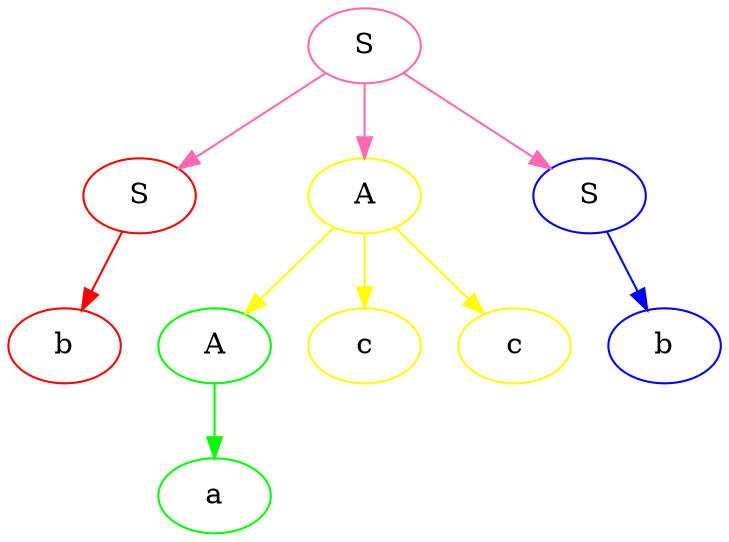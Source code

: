 digraph G{
n1[label=b,color="red"];
n2[label=S,color="red"];
n2->n1[color="red"];

n3[label=a,color="green"];
n4[label=A,color="green"];  
n4->n3[color="green"];

n6[label=c,color="yellow"];
n7[label=c,color="yellow"];
n8[label=A,color="yellow"];
n8->n7[color="yellow"];
n8->n6[color="yellow"];
n8->n4[color="yellow"];

n9[label=b,color="blue"];
n10[label=S,color="blue"];
n10->n9[color="blue"];

n14[label=S,color="hotpink"];
n14->n2[color="hotpink"];
n14->n8[color="hotpink"];
n14->n10[color="hotpink"];
}
